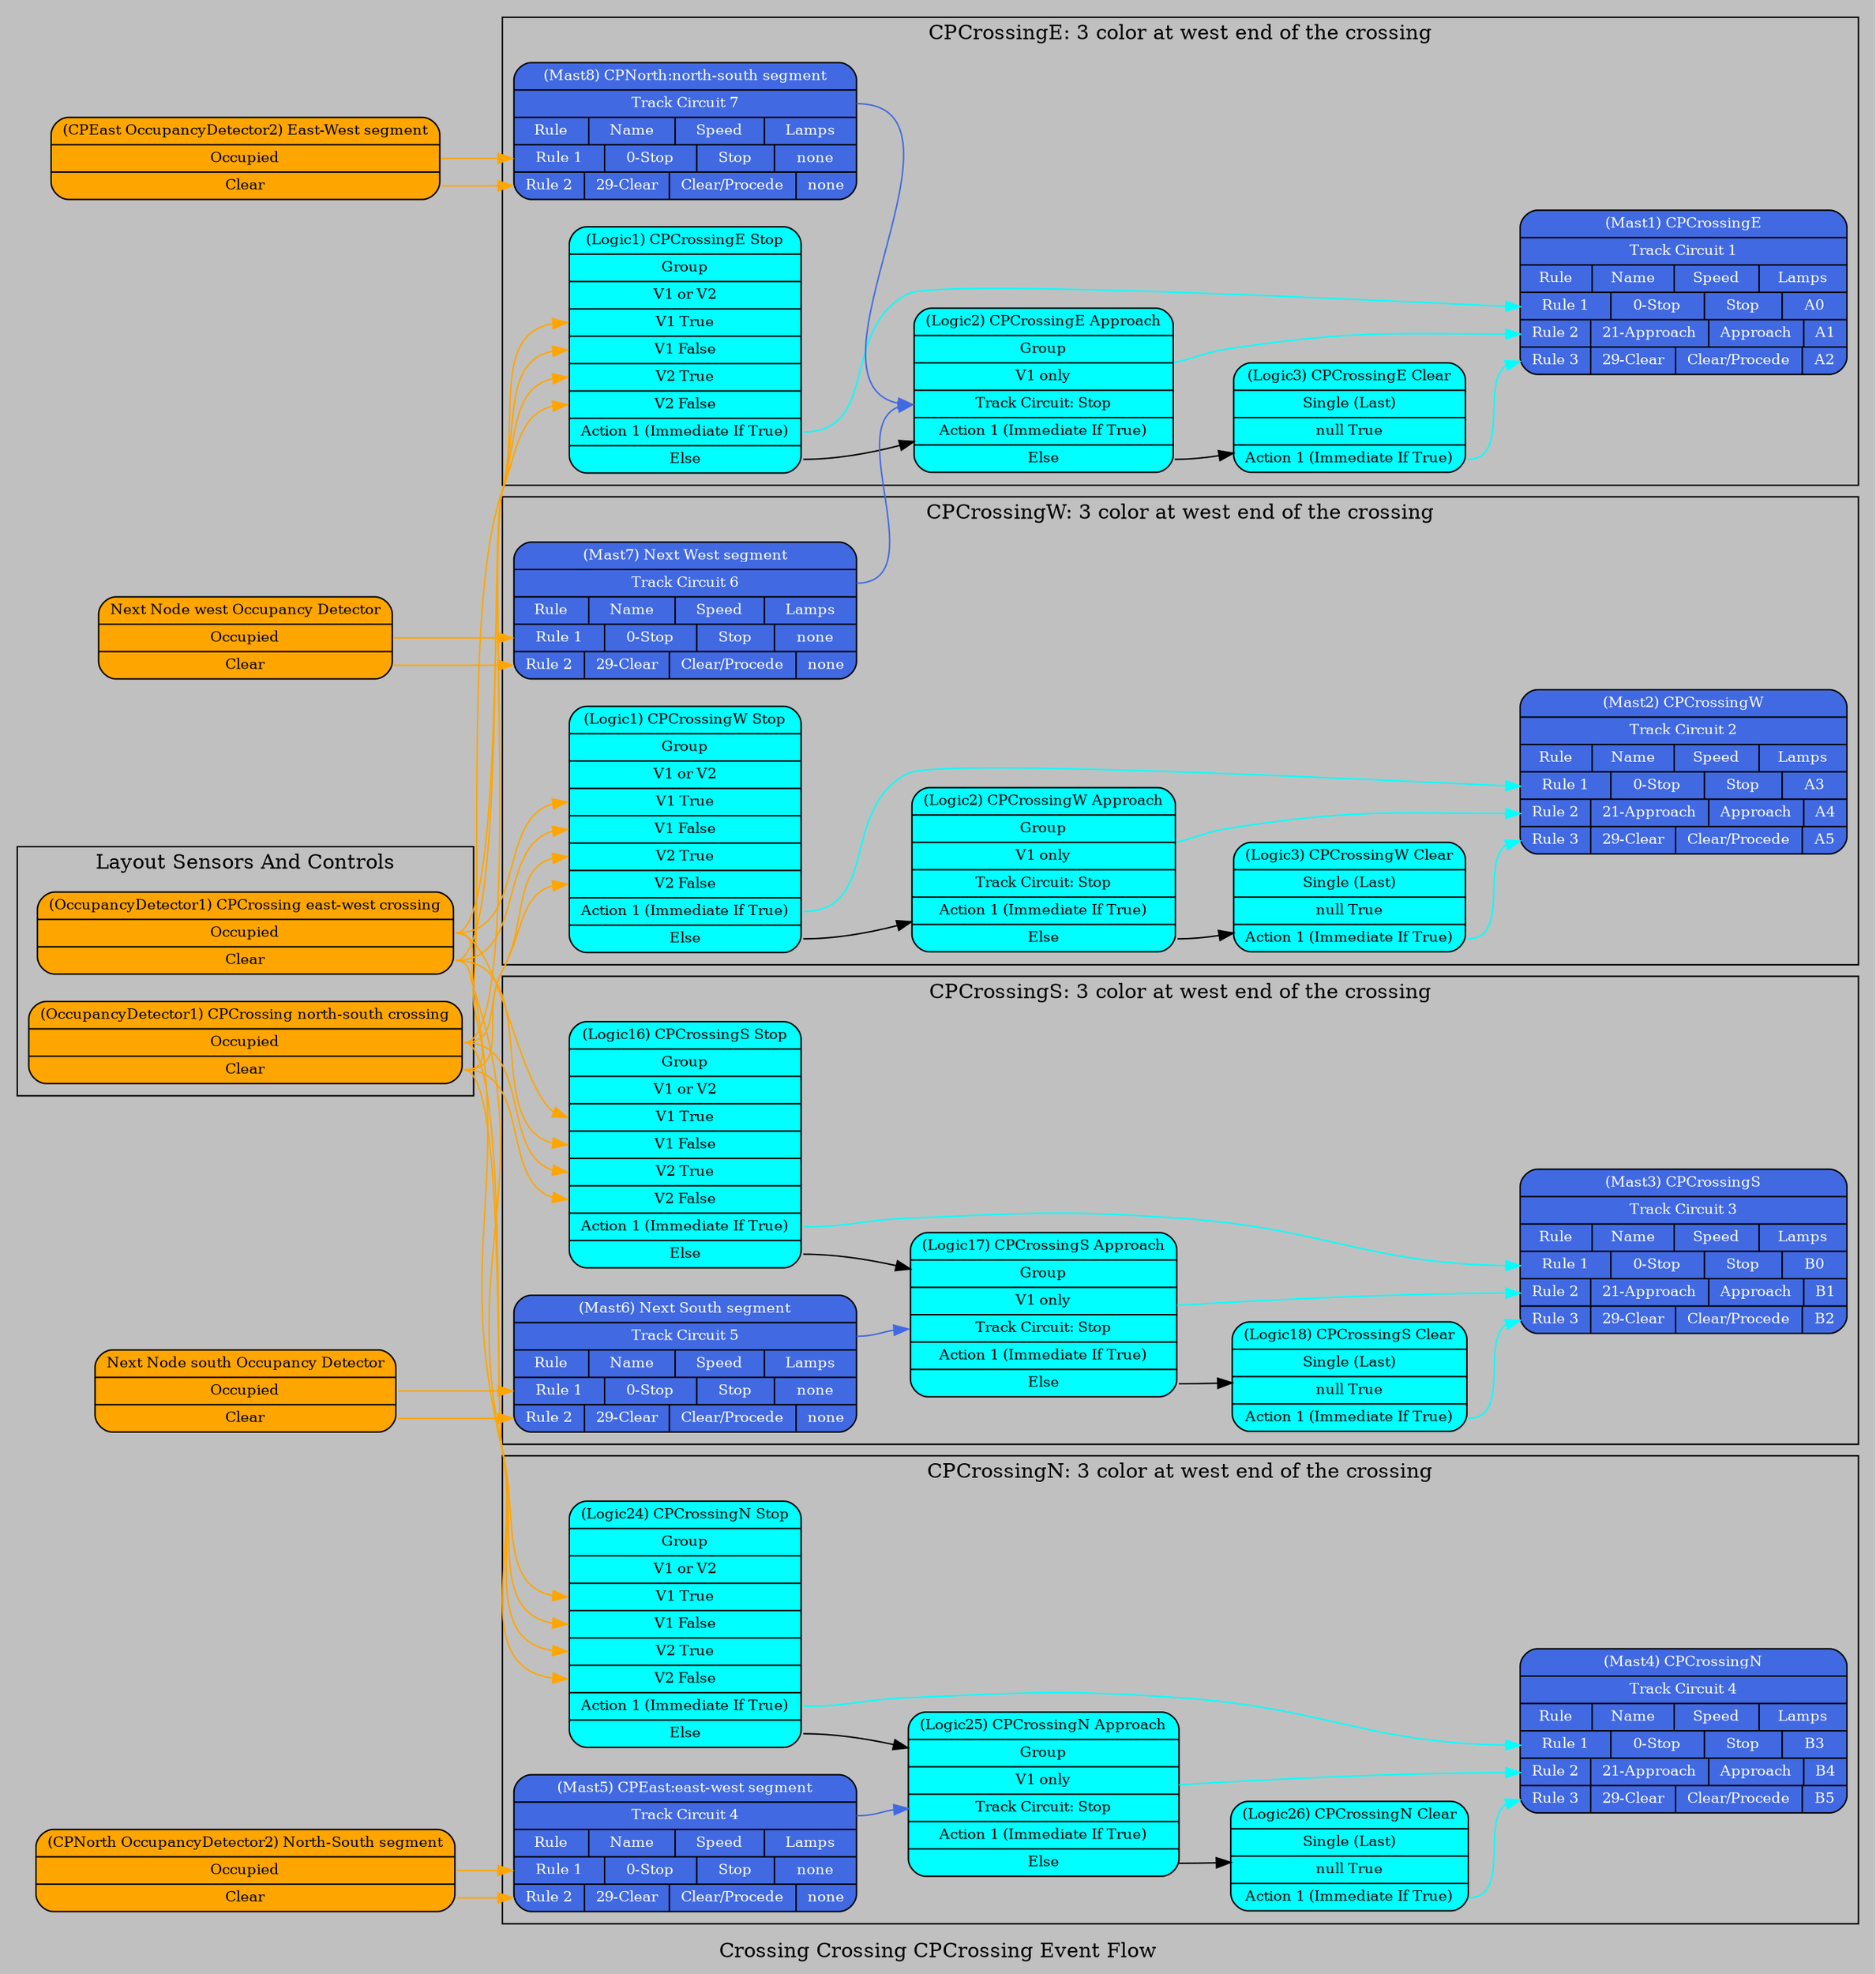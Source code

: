 digraph Crossing_CPCrossing {
    label="Crossing Crossing CPCrossing Event Flow";
    bgcolor="gray";
    rankdir=LR;
    /*nodesep=0.5;*/
    node [shape=Mrecord, style="filled"];
    subgraph clusterSensorsAndControls {
        label="Layout Sensors And Controls";
        /* Occupancy Detectors */
        OC1 [fontsize="10", fillcolor="orange",
            label ="(OccupancyDetector1) CPCrossing east-west crossing|<occupied> Occupied|<clear> Clear"];
        OC2 [fontsize="10", fillcolor="orange",
            label ="(OccupancyDetector1) CPCrossing north-south crossing|<occupied> Occupied|<clear> Clear"];
    }
    /* Signal Masts */
    /* CPCrossingE (west end of the crossing) A0(R), A1(Y), A2(G) */
    subgraph clusterCPCrossingE {
        label="CPCrossingE: 3 color at west end of the crossing"
        Mast1 [fontsize="10", fillcolor="RoyalBlue", fontcolor="white",
            label ="(Mast1) CPCrossingE|<circuit>Track Circuit 1|{Rule|Name|Speed|Lamps}|{<R1>Rule 1|0-Stop|Stop|A0}|{<R2>Rule 2|21-Approach|Approach|A1}|{<R3>Rule 3|29-Clear|Clear/Procede|A2}"];
        /* CPCrossingE Signal Logic */
        Logic1 [fontsize="10", fillcolor="cyan",
            label ="(Logic1) CPCrossingE Stop|Group|V1 or V2|<V1True> V1 True|<V1False> V1 False|<V2True> V2 True|<V2False> V2 False|<A1> Action 1 (Immediate If True)|<else> Else"];
        OC1:occupied -> Logic1:V1True [color="orange"];
        OC1:clear    -> Logic1:V1False [color="orange"];
        OC2:occupied -> Logic1:V2True [color="orange"];
        OC2:clear    -> Logic1:V2False [color="orange"];
        Logic1:A1 -> Mast1:R1 [color="cyan"];
        Logic1:else -> Logic2;
        
        Logic2 [fontsize="10", fillcolor="cyan",
            label ="(Logic2) CPCrossingE Approach|Group|V1 only|<V1Circuit> Track Circuit: Stop|<A1> Action 1 (Immediate If True)|<else> Else"];
        Mast8:circuit -> Logic2:V1Circuit [color="RoyalBlue"];
        Logic2:A2 -> Mast1:R2 [color="cyan"];
        Logic2:else -> Logic3;
        
        Logic3 [fontsize="10", fillcolor="cyan",
            label ="(Logic3) CPCrossingE Clear|Single (Last)|null True|<A1> Action 1 (Immediate If True)"];
        Logic3:A1 -> Mast1:R3 [color="cyan"];
    }
    /* CPCrossingW (east end of the crossing) A3(R), A4(Y), A5(G) */
    subgraph clusterCPCrossingW {
        label="CPCrossingW: 3 color at west end of the crossing"
        Mast2 [fontsize="10", fillcolor="RoyalBlue", fontcolor="white",
            label ="(Mast2) CPCrossingW|<circuit>Track Circuit 2|{Rule|Name|Speed|Lamps}|{<R1>Rule 1|0-Stop|Stop|A3}|{<R2>Rule 2|21-Approach|Approach|A4}|{<R3>Rule 3|29-Clear|Clear/Procede|A5}"];
        /* CPCrossingW Signal Logic */
        Logic8 [fontsize="10", fillcolor="cyan",
            label ="(Logic1) CPCrossingW Stop|Group|V1 or V2|<V1True> V1 True|<V1False> V1 False|<V2True> V2 True|<V2False> V2 False|<A1> Action 1 (Immediate If True)|<else> Else"];
        OC1:occupied -> Logic8:V1True [color="orange"];
        OC1:clear    -> Logic8:V1False [color="orange"];
        OC2:occupied -> Logic8:V2True [color="orange"];
        OC2:clear    -> Logic8:V2False [color="orange"];
        Logic8:A1 -> Mast2:R1 [color="cyan"];
        Logic8:else -> Logic9;
        
        Logic9 [fontsize="10", fillcolor="cyan",
            label ="(Logic2) CPCrossingW Approach|Group|V1 only|<V1Circuit> Track Circuit: Stop|<A1> Action 1 (Immediate If True)|<else> Else"];
        Mast7:circuit -> Logic2:V1Circuit [color="RoyalBlue"];
        Logic9:A2 -> Mast2:R2 [color="cyan"];
        Logic9:else -> Logic10;
        
        Logic10 [fontsize="10", fillcolor="cyan",
            label ="(Logic3) CPCrossingW Clear|Single (Last)|null True|<A1> Action 1 (Immediate If True)"];
        Logic10:A1 -> Mast2:R3 [color="cyan"];
    }
    /* CPCrossingS (north end of the crossing) B0(R), B1(Y), B2(G) */
    subgraph clusterCPCrossingS {
        label="CPCrossingS: 3 color at west end of the crossing"
        Mast3 [fontsize="10", fillcolor="RoyalBlue", fontcolor="white",
            label ="(Mast3) CPCrossingS|<circuit>Track Circuit 3|{Rule|Name|Speed|Lamps}|{<R1>Rule 1|0-Stop|Stop|B0}|{<R2>Rule 2|21-Approach|Approach|B1}|{<R3>Rule 3|29-Clear|Clear/Procede|B2}"];
        /* CPCrossingS Signal Logic */
        Logic16 [fontsize="10", fillcolor="cyan",
            label ="(Logic16) CPCrossingS Stop|Group|V1 or V2|<V1True> V1 True|<V1False> V1 False|<V2True> V2 True|<V2False> V2 False|<A1> Action 1 (Immediate If True)|<else> Else"];
        OC1:occupied -> Logic16:V1True [color="orange"];
        OC1:clear    -> Logic16:V1False [color="orange"];
        OC2:occupied -> Logic16:V2True [color="orange"];
        OC2:clear    -> Logic16:V2False [color="orange"];
        Logic16:A1 -> Mast3:R1 [color="cyan"];
        Logic16:else -> Logic17;
        
        Logic17 [fontsize="10", fillcolor="cyan",
            label ="(Logic17) CPCrossingS Approach|Group|V1 only|<V1Circuit> Track Circuit: Stop|<A1> Action 1 (Immediate If True)|<else> Else"];
        Mast6:circuit -> Logic17:V1Circuit [color="RoyalBlue"];
        Logic17:A2 -> Mast3:R2 [color="cyan"];
        Logic17:else -> Logic18;
        
        Logic18 [fontsize="10", fillcolor="cyan",
            label ="(Logic18) CPCrossingS Clear|Single (Last)|null True|<A1> Action 1 (Immediate If True)"];
        Logic18:A1 -> Mast3:R3 [color="cyan"];
    }
    /* CPCrossingN (south end of the crossing) B3(R), B4(Y), B5(G) */
    subgraph clusterCPCrossingN {
        label="CPCrossingN: 3 color at west end of the crossing"
        Mast4 [fontsize="10", fillcolor="RoyalBlue", fontcolor="white",
            label ="(Mast4) CPCrossingN|<circuit>Track Circuit 4|{Rule|Name|Speed|Lamps}|{<R1>Rule 1|0-Stop|Stop|B3}|{<R2>Rule 2|21-Approach|Approach|B4}|{<R3>Rule 3|29-Clear|Clear/Procede|B5}"];
        /* CPCrossingN Signal Logic */
        Logic24 [fontsize="10", fillcolor="cyan",
            label ="(Logic24) CPCrossingN Stop|Group|V1 or V2|<V1True> V1 True|<V1False> V1 False|<V2True> V2 True|<V2False> V2 False|<A1> Action 1 (Immediate If True)|<else> Else"];
        OC1:occupied -> Logic24:V1True [color="orange"];
        OC1:clear    -> Logic24:V1False [color="orange"];
        OC2:occupied -> Logic24:V2True [color="orange"];
        OC2:clear    -> Logic24:V2False [color="orange"];
        Logic24:A1 -> Mast4:R1 [color="cyan"];
        Logic24:else -> Logic25;
        
        Logic25 [fontsize="10", fillcolor="cyan",
            label ="(Logic25) CPCrossingN Approach|Group|V1 only|<V1Circuit> Track Circuit: Stop|<A1> Action 1 (Immediate If True)|<else> Else"];
        Mast5:circuit -> Logic25:V1Circuit [color="RoyalBlue"];
        Logic25:A2 -> Mast4:R2 [color="cyan"];
        Logic25:else -> Logic26;
        
        Logic26 [fontsize="10", fillcolor="cyan",
            label ="(Logic26) CPCrossingN Clear|Single (Last)|null True|<A1> Action 1 (Immediate If True)"];
        Logic26:A1 -> Mast4:R3 [color="cyan"];
    }
    /* Virtual Masts */
    Mast5 [fontsize="10", fillcolor="RoyalBlue", fontcolor="white",
        label ="(Mast5) CPEast:east-west segment|<circuit>Track Circuit 4|{Rule|Name|Speed|Lamps}|{<R1>Rule 1|0-Stop|Stop|none}|{<R2>Rule 2|29-Clear|Clear/Procede|none}"];
    CPNorthOC2 [fontsize="10", fillcolor="orange",
        label ="(CPNorth OccupancyDetector2) North-South segment|<occupied> Occupied|<clear> Clear"];
    CPNorthOC2:occupied -> Mast5:R1 [color="orange"];
    CPNorthOC2:clear    -> Mast5:R2 [color="orange"];                
    Mast6 [fontsize="10", fillcolor="RoyalBlue", fontcolor="white",
        label ="(Mast6) Next South segment|<circuit>Track Circuit 5|{Rule|Name|Speed|Lamps}|{<R1>Rule 1|0-Stop|Stop|none}|{<R2>Rule 2|29-Clear|Clear/Procede|none}"];
    SouthNode [fontsize="10", fillcolor="orange",
        label ="Next Node south Occupancy Detector|<occupied> Occupied|<clear> Clear"];
    SouthNode:occupied -> Mast6:R1 [color="orange"];
    SouthNode:clear    -> Mast6:R2 [color="orange"];
    Mast7 [fontsize="10", fillcolor="RoyalBlue", fontcolor="white",
        label ="(Mast7) Next West segment|<circuit>Track Circuit 6|{Rule|Name|Speed|Lamps}|{<R1>Rule 1|0-Stop|Stop|none}|{<R2>Rule 2|29-Clear|Clear/Procede|none}"];
    WestNode [fontsize="10", fillcolor="orange",
        label ="Next Node west Occupancy Detector|<occupied> Occupied|<clear> Clear"];
    WestNode:occupied -> Mast7:R1 [color="orange"];
    WestNode:clear    -> Mast7:R2 [color="orange"];
    Mast8 [fontsize="10", fillcolor="RoyalBlue", fontcolor="white",
        label ="(Mast8) CPNorth:north-south segment|<circuit>Track Circuit 7|{Rule|Name|Speed|Lamps}|{<R1>Rule 1|0-Stop|Stop|none}|{<R2>Rule 2|29-Clear|Clear/Procede|none}"];
    CPEastOC2 [fontsize="10", fillcolor="orange",
        label ="(CPEast OccupancyDetector2) East-West segment|<occupied> Occupied|<clear> Clear"];
    CPEastOC2:occupied -> Mast8:R1 [color="orange"];
    CPEastOC2:clear    -> Mast8:R2 [color="orange"];                
    
}
